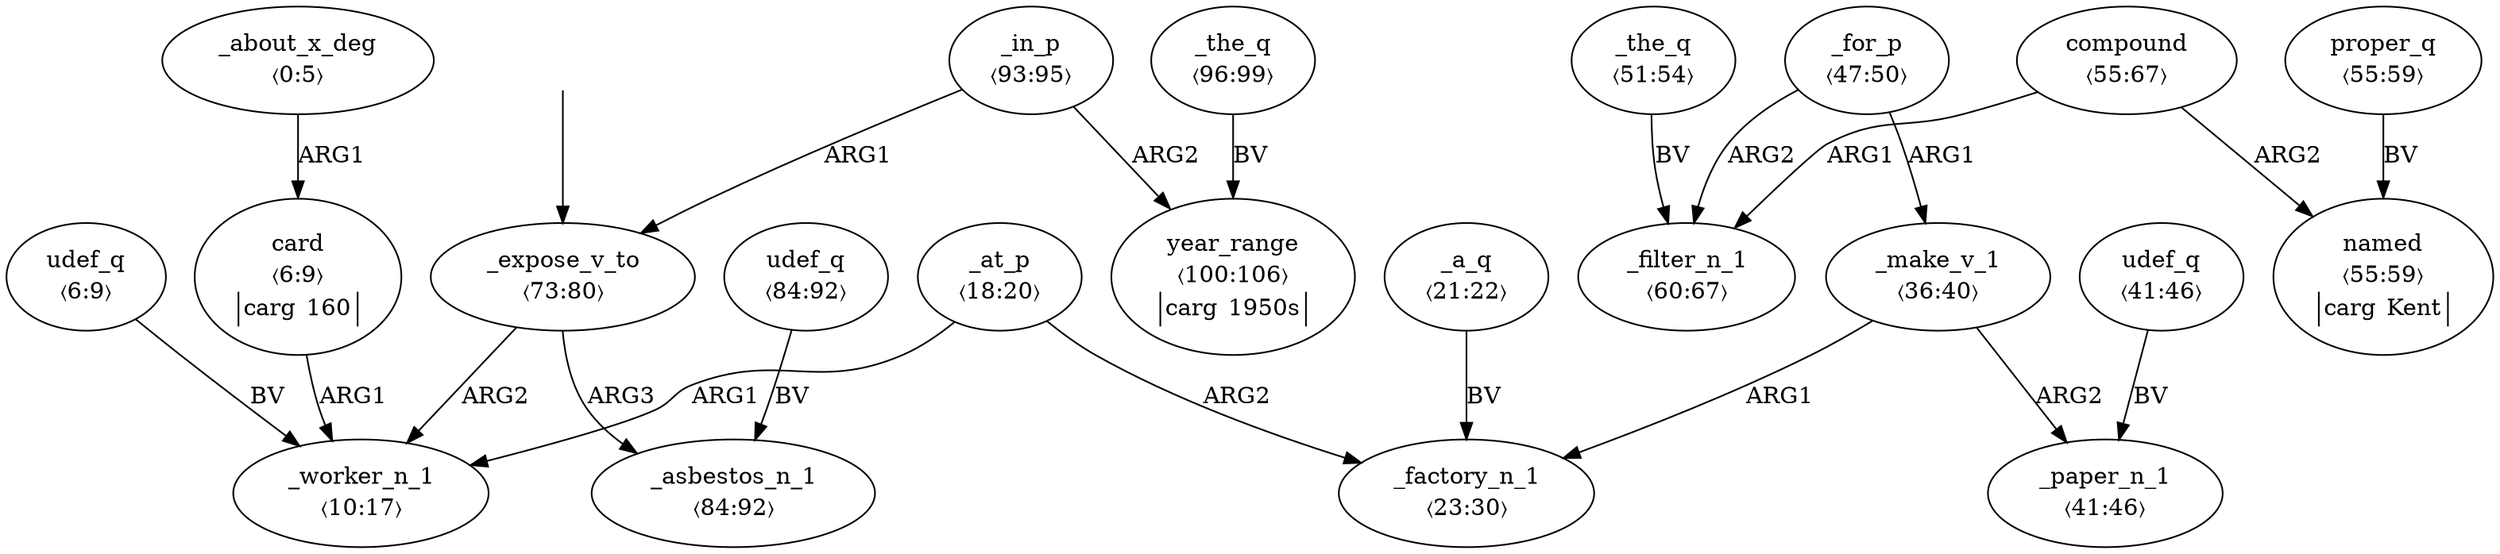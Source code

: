 digraph "20003024" {
  top [ style=invis ];
  top -> 16;
  0 [ label=<<table align="center" border="0" cellspacing="0"><tr><td colspan="2">_about_x_deg</td></tr><tr><td colspan="2">〈0:5〉</td></tr></table>> ];
  1 [ label=<<table align="center" border="0" cellspacing="0"><tr><td colspan="2">udef_q</td></tr><tr><td colspan="2">〈6:9〉</td></tr></table>> ];
  2 [ label=<<table align="center" border="0" cellspacing="0"><tr><td colspan="2">card</td></tr><tr><td colspan="2">〈6:9〉</td></tr><tr><td sides="l" border="1" align="left">carg</td><td sides="r" border="1" align="left">160</td></tr></table>> ];
  3 [ label=<<table align="center" border="0" cellspacing="0"><tr><td colspan="2">_worker_n_1</td></tr><tr><td colspan="2">〈10:17〉</td></tr></table>> ];
  4 [ label=<<table align="center" border="0" cellspacing="0"><tr><td colspan="2">_at_p</td></tr><tr><td colspan="2">〈18:20〉</td></tr></table>> ];
  5 [ label=<<table align="center" border="0" cellspacing="0"><tr><td colspan="2">_a_q</td></tr><tr><td colspan="2">〈21:22〉</td></tr></table>> ];
  6 [ label=<<table align="center" border="0" cellspacing="0"><tr><td colspan="2">_factory_n_1</td></tr><tr><td colspan="2">〈23:30〉</td></tr></table>> ];
  7 [ label=<<table align="center" border="0" cellspacing="0"><tr><td colspan="2">_make_v_1</td></tr><tr><td colspan="2">〈36:40〉</td></tr></table>> ];
  8 [ label=<<table align="center" border="0" cellspacing="0"><tr><td colspan="2">udef_q</td></tr><tr><td colspan="2">〈41:46〉</td></tr></table>> ];
  9 [ label=<<table align="center" border="0" cellspacing="0"><tr><td colspan="2">_paper_n_1</td></tr><tr><td colspan="2">〈41:46〉</td></tr></table>> ];
  10 [ label=<<table align="center" border="0" cellspacing="0"><tr><td colspan="2">_for_p</td></tr><tr><td colspan="2">〈47:50〉</td></tr></table>> ];
  11 [ label=<<table align="center" border="0" cellspacing="0"><tr><td colspan="2">_the_q</td></tr><tr><td colspan="2">〈51:54〉</td></tr></table>> ];
  12 [ label=<<table align="center" border="0" cellspacing="0"><tr><td colspan="2">compound</td></tr><tr><td colspan="2">〈55:67〉</td></tr></table>> ];
  13 [ label=<<table align="center" border="0" cellspacing="0"><tr><td colspan="2">proper_q</td></tr><tr><td colspan="2">〈55:59〉</td></tr></table>> ];
  14 [ label=<<table align="center" border="0" cellspacing="0"><tr><td colspan="2">named</td></tr><tr><td colspan="2">〈55:59〉</td></tr><tr><td sides="l" border="1" align="left">carg</td><td sides="r" border="1" align="left">Kent</td></tr></table>> ];
  15 [ label=<<table align="center" border="0" cellspacing="0"><tr><td colspan="2">_filter_n_1</td></tr><tr><td colspan="2">〈60:67〉</td></tr></table>> ];
  16 [ label=<<table align="center" border="0" cellspacing="0"><tr><td colspan="2">_expose_v_to</td></tr><tr><td colspan="2">〈73:80〉</td></tr></table>> ];
  17 [ label=<<table align="center" border="0" cellspacing="0"><tr><td colspan="2">udef_q</td></tr><tr><td colspan="2">〈84:92〉</td></tr></table>> ];
  18 [ label=<<table align="center" border="0" cellspacing="0"><tr><td colspan="2">_asbestos_n_1</td></tr><tr><td colspan="2">〈84:92〉</td></tr></table>> ];
  19 [ label=<<table align="center" border="0" cellspacing="0"><tr><td colspan="2">_in_p</td></tr><tr><td colspan="2">〈93:95〉</td></tr></table>> ];
  20 [ label=<<table align="center" border="0" cellspacing="0"><tr><td colspan="2">_the_q</td></tr><tr><td colspan="2">〈96:99〉</td></tr></table>> ];
  21 [ label=<<table align="center" border="0" cellspacing="0"><tr><td colspan="2">year_range</td></tr><tr><td colspan="2">〈100:106〉</td></tr><tr><td sides="l" border="1" align="left">carg</td><td sides="r" border="1" align="left">1950s</td></tr></table>> ];
  4 -> 6 [ label="ARG2" ];
  10 -> 7 [ label="ARG1" ];
  1 -> 3 [ label="BV" ];
  12 -> 15 [ label="ARG1" ];
  2 -> 3 [ label="ARG1" ];
  8 -> 9 [ label="BV" ];
  16 -> 3 [ label="ARG2" ];
  7 -> 6 [ label="ARG1" ];
  17 -> 18 [ label="BV" ];
  4 -> 3 [ label="ARG1" ];
  11 -> 15 [ label="BV" ];
  7 -> 9 [ label="ARG2" ];
  19 -> 21 [ label="ARG2" ];
  0 -> 2 [ label="ARG1" ];
  20 -> 21 [ label="BV" ];
  10 -> 15 [ label="ARG2" ];
  16 -> 18 [ label="ARG3" ];
  5 -> 6 [ label="BV" ];
  19 -> 16 [ label="ARG1" ];
  12 -> 14 [ label="ARG2" ];
  13 -> 14 [ label="BV" ];
}

